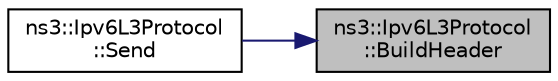 digraph "ns3::Ipv6L3Protocol::BuildHeader"
{
 // LATEX_PDF_SIZE
  edge [fontname="Helvetica",fontsize="10",labelfontname="Helvetica",labelfontsize="10"];
  node [fontname="Helvetica",fontsize="10",shape=record];
  rankdir="RL";
  Node1 [label="ns3::Ipv6L3Protocol\l::BuildHeader",height=0.2,width=0.4,color="black", fillcolor="grey75", style="filled", fontcolor="black",tooltip="Construct an IPv6 header."];
  Node1 -> Node2 [dir="back",color="midnightblue",fontsize="10",style="solid",fontname="Helvetica"];
  Node2 [label="ns3::Ipv6L3Protocol\l::Send",height=0.2,width=0.4,color="black", fillcolor="white", style="filled",URL="$classns3_1_1_ipv6_l3_protocol.html#ac281dd6c5aff55330904e7a298c1881b",tooltip="Higher-level layers call this method to send a packet down the stack to the MAC and PHY layers."];
}

